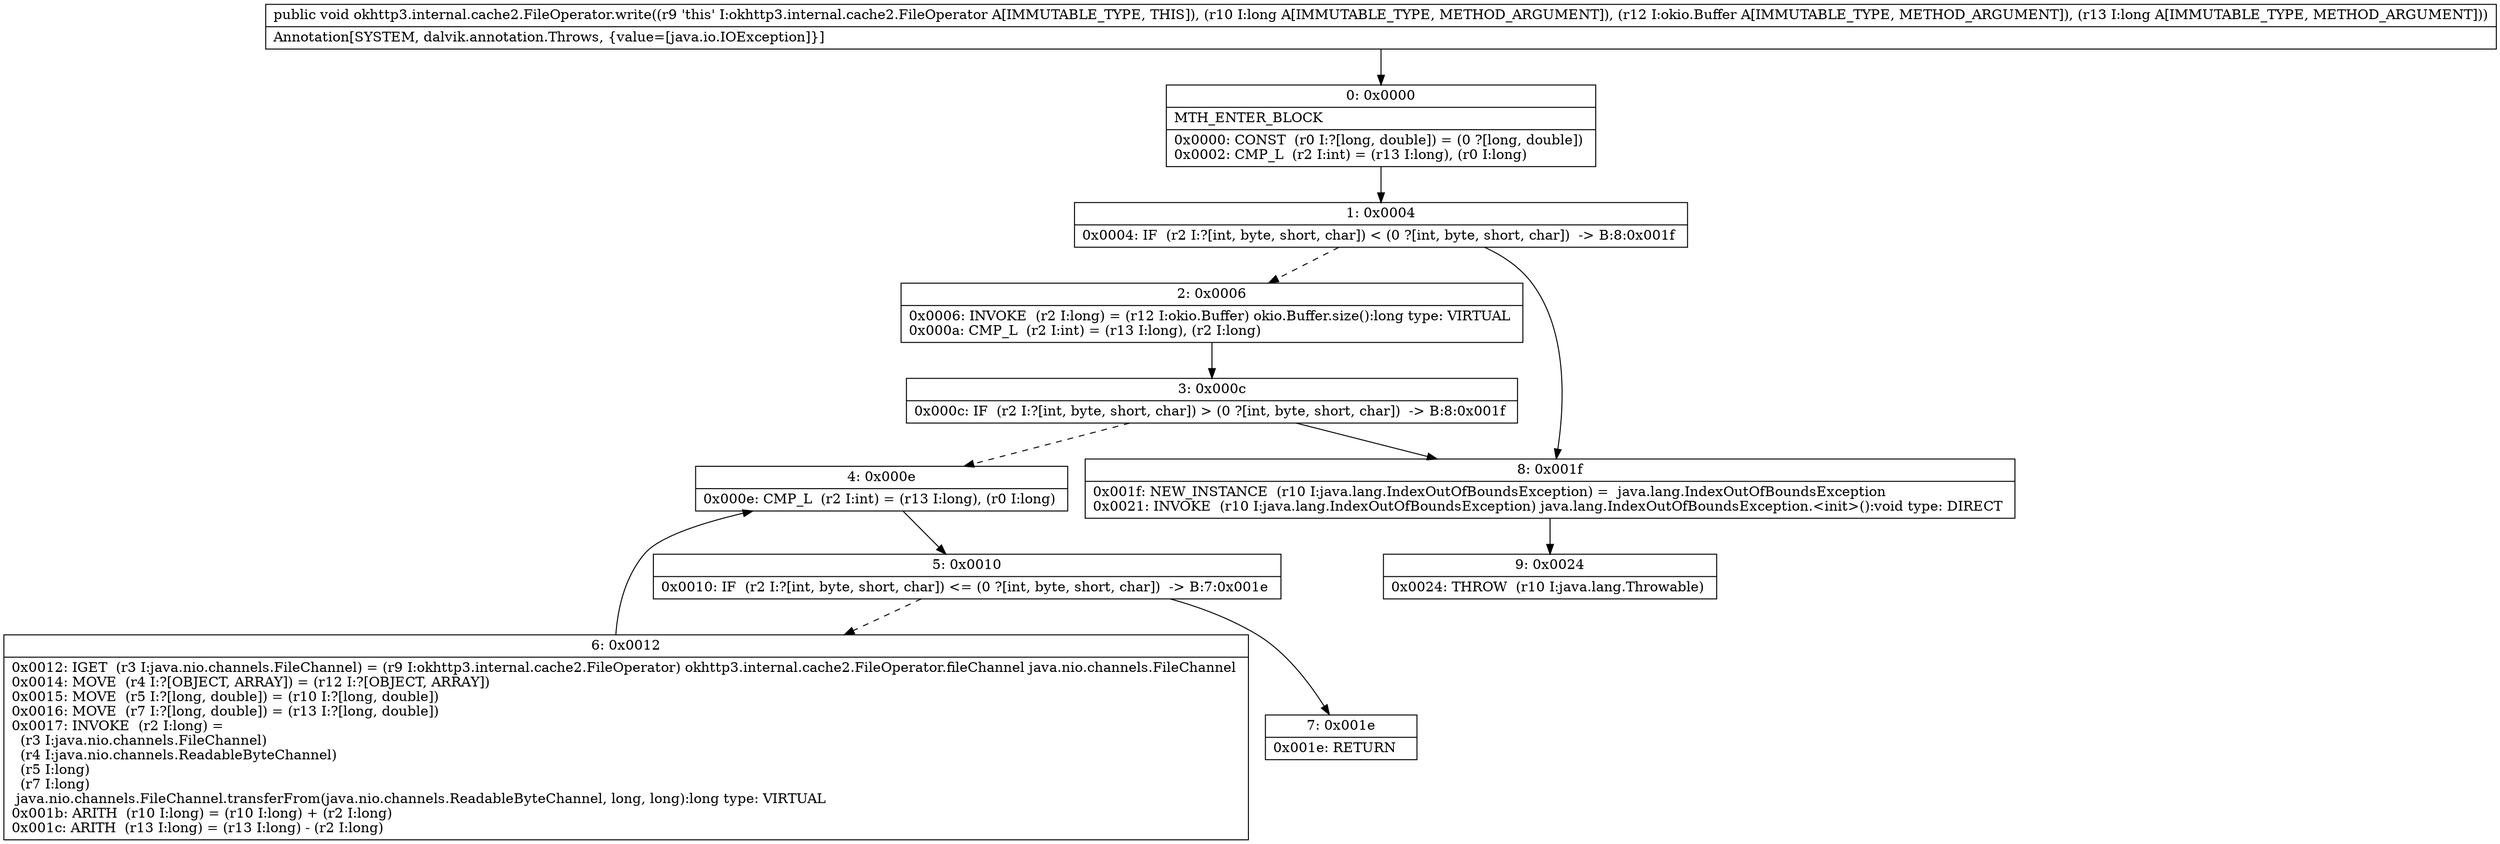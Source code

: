 digraph "CFG forokhttp3.internal.cache2.FileOperator.write(JLokio\/Buffer;J)V" {
Node_0 [shape=record,label="{0\:\ 0x0000|MTH_ENTER_BLOCK\l|0x0000: CONST  (r0 I:?[long, double]) = (0 ?[long, double]) \l0x0002: CMP_L  (r2 I:int) = (r13 I:long), (r0 I:long) \l}"];
Node_1 [shape=record,label="{1\:\ 0x0004|0x0004: IF  (r2 I:?[int, byte, short, char]) \< (0 ?[int, byte, short, char])  \-\> B:8:0x001f \l}"];
Node_2 [shape=record,label="{2\:\ 0x0006|0x0006: INVOKE  (r2 I:long) = (r12 I:okio.Buffer) okio.Buffer.size():long type: VIRTUAL \l0x000a: CMP_L  (r2 I:int) = (r13 I:long), (r2 I:long) \l}"];
Node_3 [shape=record,label="{3\:\ 0x000c|0x000c: IF  (r2 I:?[int, byte, short, char]) \> (0 ?[int, byte, short, char])  \-\> B:8:0x001f \l}"];
Node_4 [shape=record,label="{4\:\ 0x000e|0x000e: CMP_L  (r2 I:int) = (r13 I:long), (r0 I:long) \l}"];
Node_5 [shape=record,label="{5\:\ 0x0010|0x0010: IF  (r2 I:?[int, byte, short, char]) \<= (0 ?[int, byte, short, char])  \-\> B:7:0x001e \l}"];
Node_6 [shape=record,label="{6\:\ 0x0012|0x0012: IGET  (r3 I:java.nio.channels.FileChannel) = (r9 I:okhttp3.internal.cache2.FileOperator) okhttp3.internal.cache2.FileOperator.fileChannel java.nio.channels.FileChannel \l0x0014: MOVE  (r4 I:?[OBJECT, ARRAY]) = (r12 I:?[OBJECT, ARRAY]) \l0x0015: MOVE  (r5 I:?[long, double]) = (r10 I:?[long, double]) \l0x0016: MOVE  (r7 I:?[long, double]) = (r13 I:?[long, double]) \l0x0017: INVOKE  (r2 I:long) = \l  (r3 I:java.nio.channels.FileChannel)\l  (r4 I:java.nio.channels.ReadableByteChannel)\l  (r5 I:long)\l  (r7 I:long)\l java.nio.channels.FileChannel.transferFrom(java.nio.channels.ReadableByteChannel, long, long):long type: VIRTUAL \l0x001b: ARITH  (r10 I:long) = (r10 I:long) + (r2 I:long) \l0x001c: ARITH  (r13 I:long) = (r13 I:long) \- (r2 I:long) \l}"];
Node_7 [shape=record,label="{7\:\ 0x001e|0x001e: RETURN   \l}"];
Node_8 [shape=record,label="{8\:\ 0x001f|0x001f: NEW_INSTANCE  (r10 I:java.lang.IndexOutOfBoundsException) =  java.lang.IndexOutOfBoundsException \l0x0021: INVOKE  (r10 I:java.lang.IndexOutOfBoundsException) java.lang.IndexOutOfBoundsException.\<init\>():void type: DIRECT \l}"];
Node_9 [shape=record,label="{9\:\ 0x0024|0x0024: THROW  (r10 I:java.lang.Throwable) \l}"];
MethodNode[shape=record,label="{public void okhttp3.internal.cache2.FileOperator.write((r9 'this' I:okhttp3.internal.cache2.FileOperator A[IMMUTABLE_TYPE, THIS]), (r10 I:long A[IMMUTABLE_TYPE, METHOD_ARGUMENT]), (r12 I:okio.Buffer A[IMMUTABLE_TYPE, METHOD_ARGUMENT]), (r13 I:long A[IMMUTABLE_TYPE, METHOD_ARGUMENT]))  | Annotation[SYSTEM, dalvik.annotation.Throws, \{value=[java.io.IOException]\}]\l}"];
MethodNode -> Node_0;
Node_0 -> Node_1;
Node_1 -> Node_2[style=dashed];
Node_1 -> Node_8;
Node_2 -> Node_3;
Node_3 -> Node_4[style=dashed];
Node_3 -> Node_8;
Node_4 -> Node_5;
Node_5 -> Node_6[style=dashed];
Node_5 -> Node_7;
Node_6 -> Node_4;
Node_8 -> Node_9;
}

